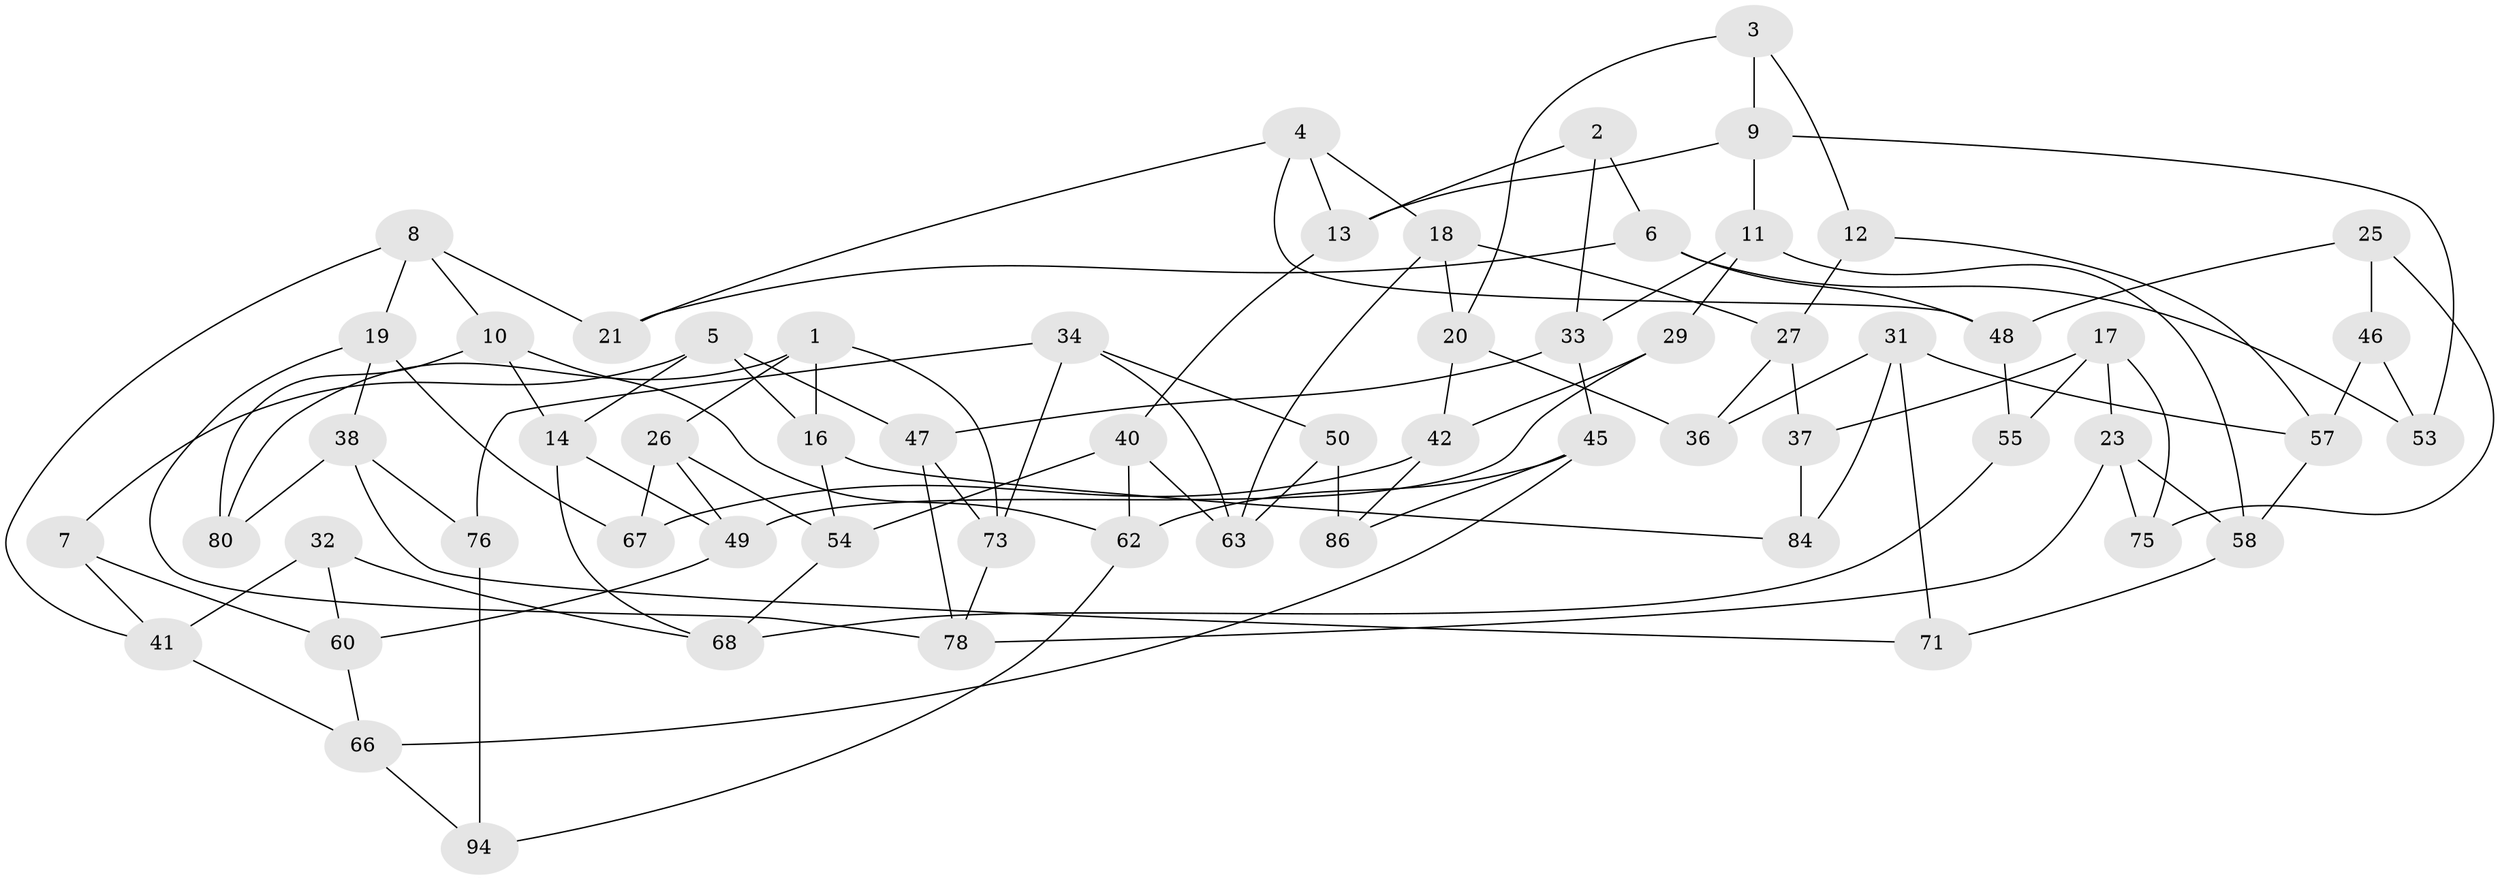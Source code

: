 // original degree distribution, {3: 1.0}
// Generated by graph-tools (version 1.1) at 2025/39/02/21/25 10:39:00]
// undirected, 61 vertices, 111 edges
graph export_dot {
graph [start="1"]
  node [color=gray90,style=filled];
  1 [super="+61"];
  2;
  3;
  4 [super="+28"];
  5 [super="+15"];
  6 [super="+98"];
  7;
  8 [super="+79"];
  9 [super="+43"];
  10 [super="+65"];
  11 [super="+87"];
  12;
  13 [super="+39"];
  14 [super="+30"];
  16 [super="+89"];
  17 [super="+22"];
  18 [super="+96"];
  19 [super="+88"];
  20 [super="+24"];
  21;
  23 [super="+72"];
  25;
  26 [super="+59"];
  27 [super="+81"];
  29;
  31 [super="+56"];
  32;
  33 [super="+35"];
  34 [super="+52"];
  36;
  37;
  38 [super="+70"];
  40 [super="+64"];
  41 [super="+44"];
  42 [super="+51"];
  45 [super="+95"];
  46;
  47 [super="+100"];
  48 [super="+97"];
  49 [super="+69"];
  50;
  53;
  54 [super="+85"];
  55;
  57 [super="+74"];
  58 [super="+92"];
  60 [super="+77"];
  62 [super="+82"];
  63 [super="+91"];
  66 [super="+90"];
  67;
  68 [super="+93"];
  71;
  73 [super="+83"];
  75;
  76;
  78 [super="+99"];
  80;
  84;
  86;
  94;
  1 -- 16;
  1 -- 73;
  1 -- 80;
  1 -- 26;
  2 -- 6;
  2 -- 33;
  2 -- 13;
  3 -- 20;
  3 -- 12;
  3 -- 9;
  4 -- 18;
  4 -- 13;
  4 -- 48;
  4 -- 21;
  5 -- 7;
  5 -- 16;
  5 -- 14;
  5 -- 47;
  6 -- 21;
  6 -- 53;
  6 -- 48;
  7 -- 41;
  7 -- 60;
  8 -- 21;
  8 -- 10;
  8 -- 41;
  8 -- 19;
  9 -- 53;
  9 -- 11;
  9 -- 13;
  10 -- 80;
  10 -- 62;
  10 -- 14;
  11 -- 29;
  11 -- 33;
  11 -- 58;
  12 -- 27;
  12 -- 57;
  13 -- 40;
  14 -- 49;
  14 -- 68;
  16 -- 84;
  16 -- 54;
  17 -- 75;
  17 -- 55;
  17 -- 37;
  17 -- 23;
  18 -- 63;
  18 -- 27;
  18 -- 20;
  19 -- 38;
  19 -- 67;
  19 -- 78;
  20 -- 36;
  20 -- 42;
  23 -- 58;
  23 -- 75;
  23 -- 78;
  25 -- 75;
  25 -- 48;
  25 -- 46;
  26 -- 54;
  26 -- 49;
  26 -- 67;
  27 -- 36;
  27 -- 37;
  29 -- 49;
  29 -- 42;
  31 -- 36;
  31 -- 84;
  31 -- 71;
  31 -- 57;
  32 -- 41;
  32 -- 60;
  32 -- 68;
  33 -- 47;
  33 -- 45;
  34 -- 76;
  34 -- 50;
  34 -- 73;
  34 -- 63;
  37 -- 84;
  38 -- 76;
  38 -- 80;
  38 -- 71;
  40 -- 63;
  40 -- 54;
  40 -- 62;
  41 -- 66;
  42 -- 67;
  42 -- 86;
  45 -- 86;
  45 -- 62;
  45 -- 66;
  46 -- 53;
  46 -- 57;
  47 -- 78;
  47 -- 73;
  48 -- 55;
  49 -- 60;
  50 -- 86;
  50 -- 63;
  54 -- 68;
  55 -- 68;
  57 -- 58;
  58 -- 71;
  60 -- 66;
  62 -- 94;
  66 -- 94;
  73 -- 78;
  76 -- 94;
}
